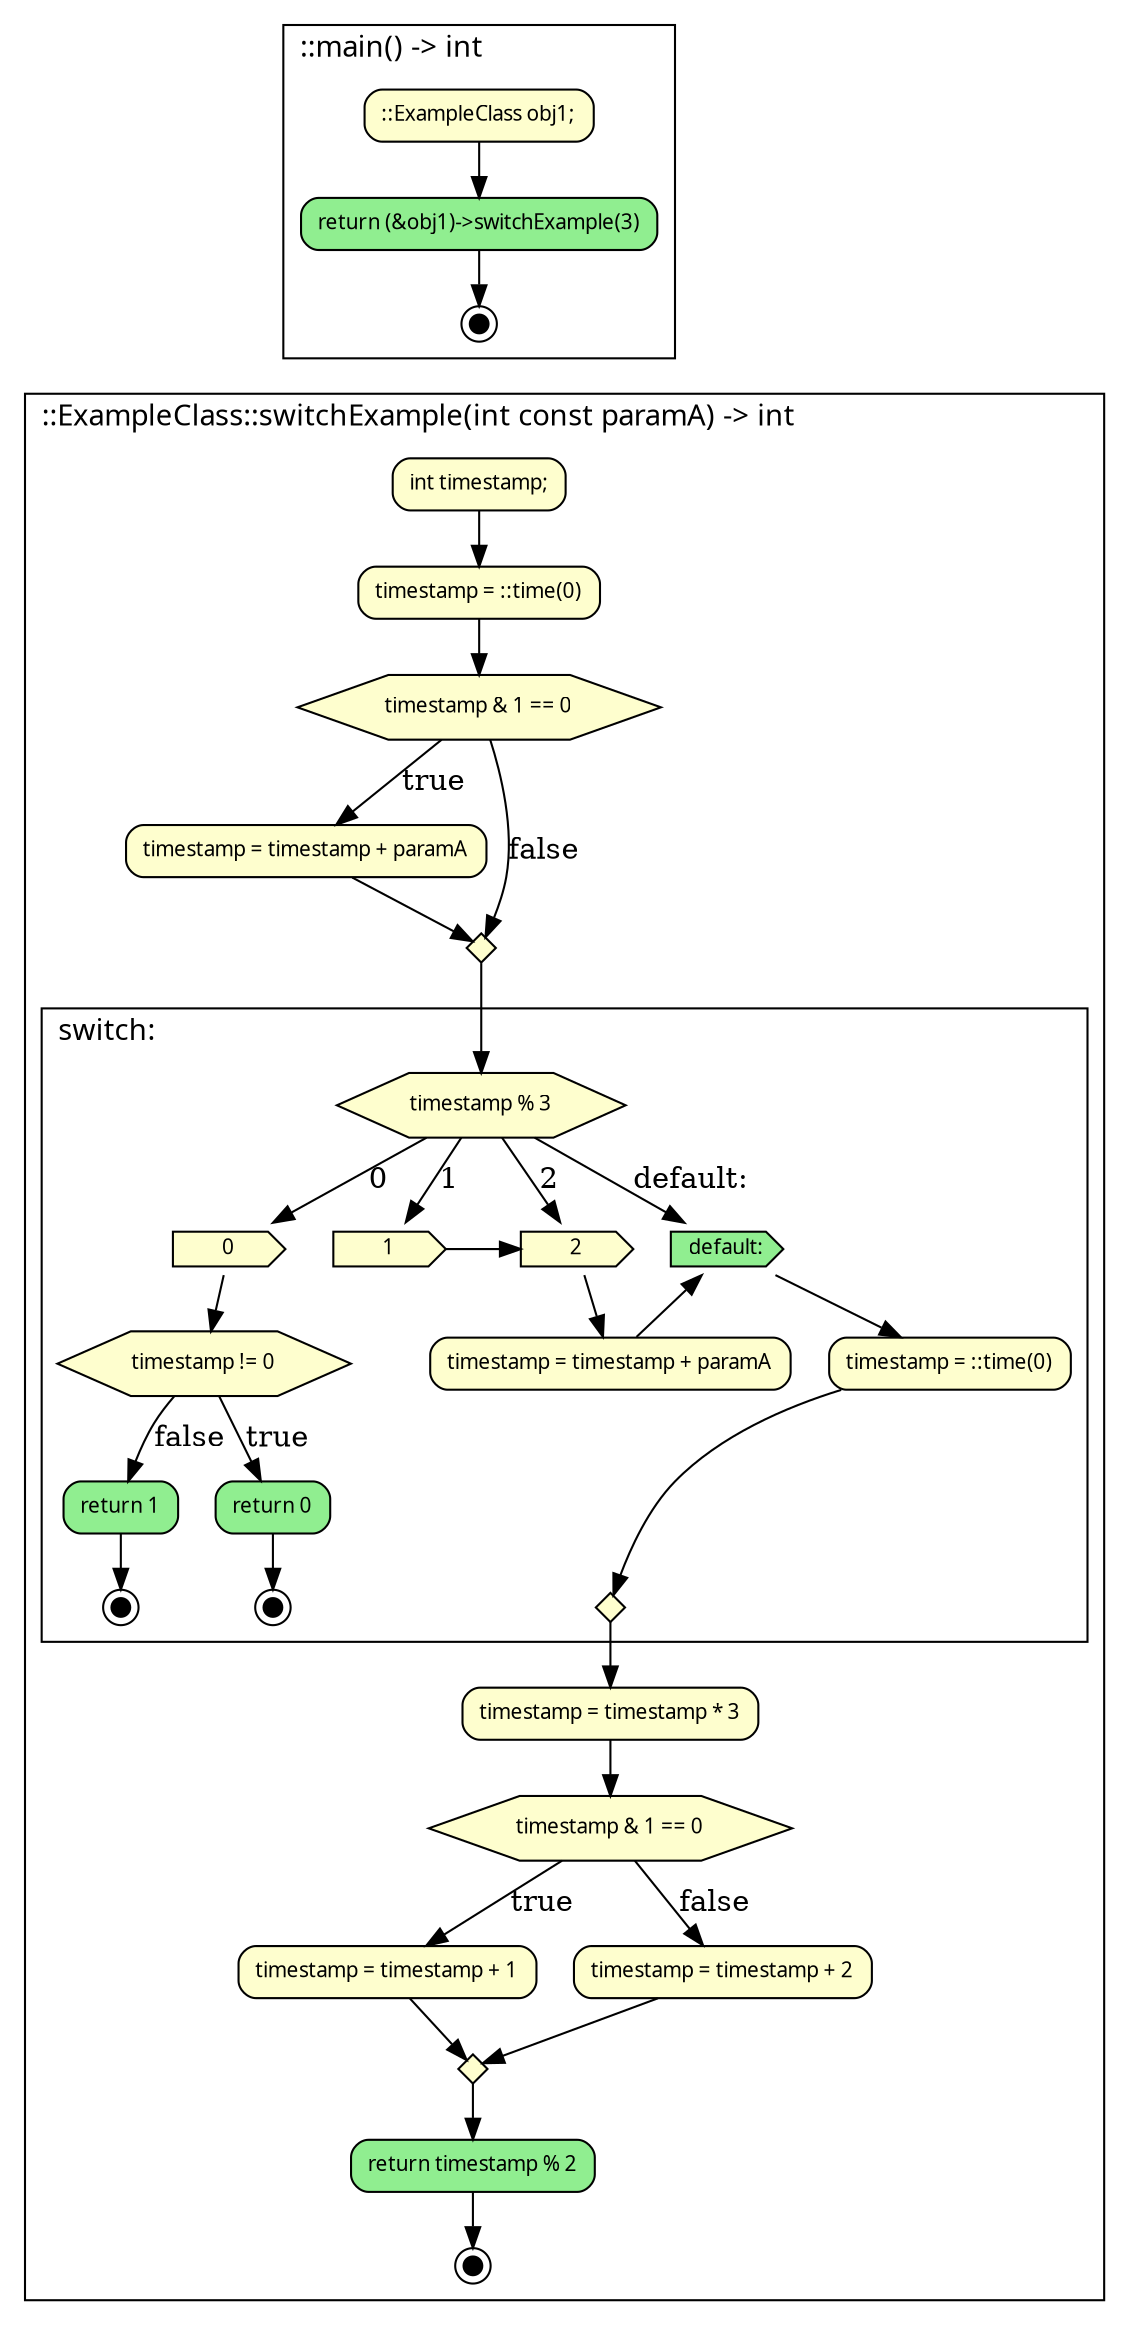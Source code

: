 digraph {
	fontname="SansSerif,sans-serif" labeljust=l nojustify=true ranksep=0.35
	node [fillcolor="#fefece" fontname="SansSerif,sans-serif" fontsize=10 height=0.35 shape=box style="filled, rounded"]
	subgraph cluster_item_0 {
		graph [label="::main() -> int"]
		item_1 [label="::ExampleClass obj1;"]
		item_2 [label="return (&obj1)->switchExample(3)" fillcolor=lightgreen]
		item_3 [label="" fillcolor=black fixedsize=true height=0.12 shape=doublecircle size=0.1 width=0.12]
		item_2 -> item_3
		item_1 -> item_2
	}
	subgraph cluster_item_4 {
		graph [label="::ExampleClass::switchExample(int const paramA) -> int"]
		item_5 [label="int timestamp;"]
		item_6 [label="timestamp = ::time(0)"]
		item_5 -> item_6
		item_7 [label="timestamp & 1 == 0" shape=hexagon style=filled]
		item_8 [label="timestamp = timestamp + paramA"]
		item_7 -> item_8 [label=true]
		item_8 -> item_9
		item_7 -> item_9 [label=false]
		item_9 [label="" height=0.2 shape=diamond style=filled width=0.2]
		item_6 -> item_7
		subgraph cluster_item_10 {
			graph [label="switch:"]
			switch_start_item_11 [label="timestamp % 3" ordering=out shape=hexagon style=filled]
			item_13 [label=0 shape=cds style=filled]
			item_13 [label=0 shape=cds style=filled]
			switch_start_item_11 -> item_13 [label=0]
			item_14 [label=1 shape=cds style=filled]
			item_14 [label=1 shape=cds style=filled]
			switch_start_item_11 -> item_14 [label=1]
			item_15 [label=2 shape=cds style=filled]
			item_15 [label=2 shape=cds style=filled]
			switch_start_item_11 -> item_15 [label=2]
			item_16 [label="default:" fillcolor=lightgreen shape=cds style=filled]
			switch_start_item_11 -> item_16 [label="default:"]
			item_17 [label="timestamp != 0" shape=hexagon style=filled]
			item_18 [label="return 0" fillcolor=lightgreen]
			item_19 [label="" fillcolor=black fixedsize=true height=0.12 shape=doublecircle size=0.1 width=0.12]
			item_18 -> item_19
			item_20 [label="return 1" fillcolor=lightgreen]
			item_21 [label="" fillcolor=black fixedsize=true height=0.12 shape=doublecircle size=0.1 width=0.12]
			item_20 -> item_21
			item_17 -> item_18 [label=true]
			item_17 -> item_20 [label=false]
			item_13 -> item_17
			switch_anchor_item_23 [label="" height=0.0 margin=0 shape=none style="" width=0.0]
			item_17 -> switch_anchor_item_23 [style=invis]
			item_14 -> item_15
			switch_anchor_item_24 [label="" height=0.0 margin=0 shape=none style="" width=0.0]
			item_14 -> switch_anchor_item_24 [style=invis]
			item_25 [label="timestamp = timestamp + paramA"]
			item_15 -> item_25
			item_25 -> item_16
			switch_anchor_item_26 [label="" height=0.0 margin=0 shape=none style="" width=0.0]
			item_25 -> switch_anchor_item_26 [style=invis]
			item_27 [label="timestamp = ::time(0)"]
			item_16 -> item_27
			switch_anchor_item_28 [label="" height=0.0 margin=0 shape=none style="" width=0.0]
			item_27 -> switch_anchor_item_28 [style=invis]
			switch_end_item_12 [label="" height=0.2 ordering=in shape=diamond style=filled width=0.2]
			item_27 -> switch_end_item_12
			switch_anchor_item_23 -> switch_end_item_12 [style=invis]
			switch_anchor_item_24 -> switch_end_item_12 [style=invis]
			switch_anchor_item_26 -> switch_end_item_12 [style=invis]
			switch_anchor_item_28 -> switch_end_item_12 [style=invis]
			{
				rank=same
				item_13
				item_14
				item_15
				item_16
			}
			{
				rank=same
				switch_anchor_item_23
				switch_anchor_item_24
				switch_anchor_item_26
				switch_anchor_item_28
			}
			switch_anchor_item_23 -> switch_anchor_item_24 [style=invis]
			switch_anchor_item_24 -> switch_anchor_item_26 [style=invis]
			switch_anchor_item_26 -> switch_anchor_item_28 [style=invis]
		}
		item_9 -> switch_start_item_11
		item_29 [label="timestamp = timestamp * 3"]
		switch_end_item_12 -> item_29
		item_30 [label="timestamp & 1 == 0" shape=hexagon style=filled]
		item_31 [label="timestamp = timestamp + 1"]
		item_32 [label="timestamp = timestamp + 2"]
		item_30 -> item_31 [label=true]
		item_31 -> item_33
		item_30 -> item_32 [label=false]
		item_32 -> item_33
		item_33 [label="" height=0.2 shape=diamond style=filled width=0.2]
		item_29 -> item_30
		item_34 [label="return timestamp % 2" fillcolor=lightgreen]
		item_35 [label="" fillcolor=black fixedsize=true height=0.12 shape=doublecircle size=0.1 width=0.12]
		item_34 -> item_35
		item_33 -> item_34
	}
	item_3 -> item_5 [style=invis]
}
